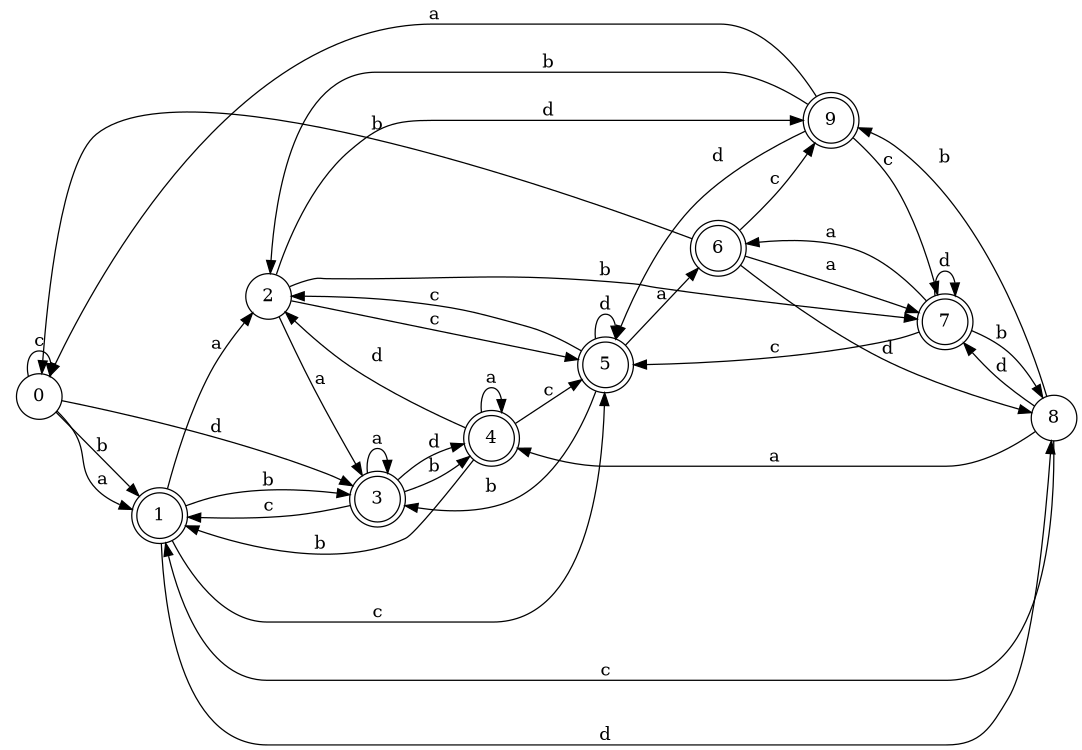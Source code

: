 digraph n8_7 {
__start0 [label="" shape="none"];

rankdir=LR;
size="8,5";

s0 [style="filled", color="black", fillcolor="white" shape="circle", label="0"];
s1 [style="rounded,filled", color="black", fillcolor="white" shape="doublecircle", label="1"];
s2 [style="filled", color="black", fillcolor="white" shape="circle", label="2"];
s3 [style="rounded,filled", color="black", fillcolor="white" shape="doublecircle", label="3"];
s4 [style="rounded,filled", color="black", fillcolor="white" shape="doublecircle", label="4"];
s5 [style="rounded,filled", color="black", fillcolor="white" shape="doublecircle", label="5"];
s6 [style="rounded,filled", color="black", fillcolor="white" shape="doublecircle", label="6"];
s7 [style="rounded,filled", color="black", fillcolor="white" shape="doublecircle", label="7"];
s8 [style="filled", color="black", fillcolor="white" shape="circle", label="8"];
s9 [style="rounded,filled", color="black", fillcolor="white" shape="doublecircle", label="9"];
s0 -> s1 [label="a"];
s0 -> s1 [label="b"];
s0 -> s0 [label="c"];
s0 -> s3 [label="d"];
s1 -> s2 [label="a"];
s1 -> s3 [label="b"];
s1 -> s5 [label="c"];
s1 -> s8 [label="d"];
s2 -> s3 [label="a"];
s2 -> s7 [label="b"];
s2 -> s5 [label="c"];
s2 -> s9 [label="d"];
s3 -> s3 [label="a"];
s3 -> s4 [label="b"];
s3 -> s1 [label="c"];
s3 -> s4 [label="d"];
s4 -> s4 [label="a"];
s4 -> s1 [label="b"];
s4 -> s5 [label="c"];
s4 -> s2 [label="d"];
s5 -> s6 [label="a"];
s5 -> s3 [label="b"];
s5 -> s2 [label="c"];
s5 -> s5 [label="d"];
s6 -> s7 [label="a"];
s6 -> s0 [label="b"];
s6 -> s9 [label="c"];
s6 -> s8 [label="d"];
s7 -> s6 [label="a"];
s7 -> s8 [label="b"];
s7 -> s5 [label="c"];
s7 -> s7 [label="d"];
s8 -> s4 [label="a"];
s8 -> s9 [label="b"];
s8 -> s1 [label="c"];
s8 -> s7 [label="d"];
s9 -> s0 [label="a"];
s9 -> s2 [label="b"];
s9 -> s7 [label="c"];
s9 -> s5 [label="d"];

}